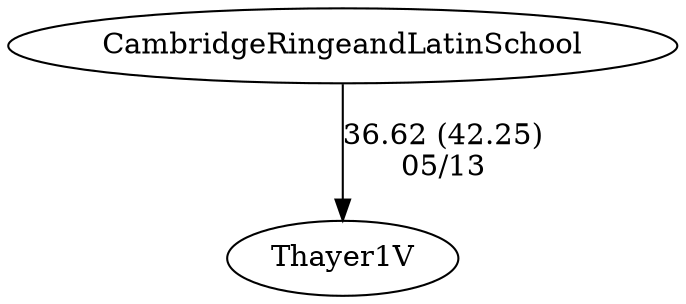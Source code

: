 digraph boys1foursThayer1V {CambridgeRingeandLatinSchool [URL="boys1foursThayer1VCambridgeRingeandLatinSchool.html"];Thayer1V [URL="boys1foursThayer1VThayer1V.html"];CambridgeRingeandLatinSchool -> Thayer1V[label="36.62 (42.25)
05/13", weight="64", tooltip="NEIRA Boys & Girls Fours,NEIRA Cambridge Rindge and Latin vs Thayer Boys and Girls, Belmont Hill 9V			
Distance: 1300 Conditions: Cross-tailwind consistent for all races Comments: Thanks to Thayer for making it to Cambridge at the last minute and to Belmont Hill 9V for joining in on some fun racing.
None", URL="http://www.row2k.com/results/resultspage.cfm?UID=F3E40CF56EBACA5850DF8BE2AC2814D4&cat=5", random="random"]}